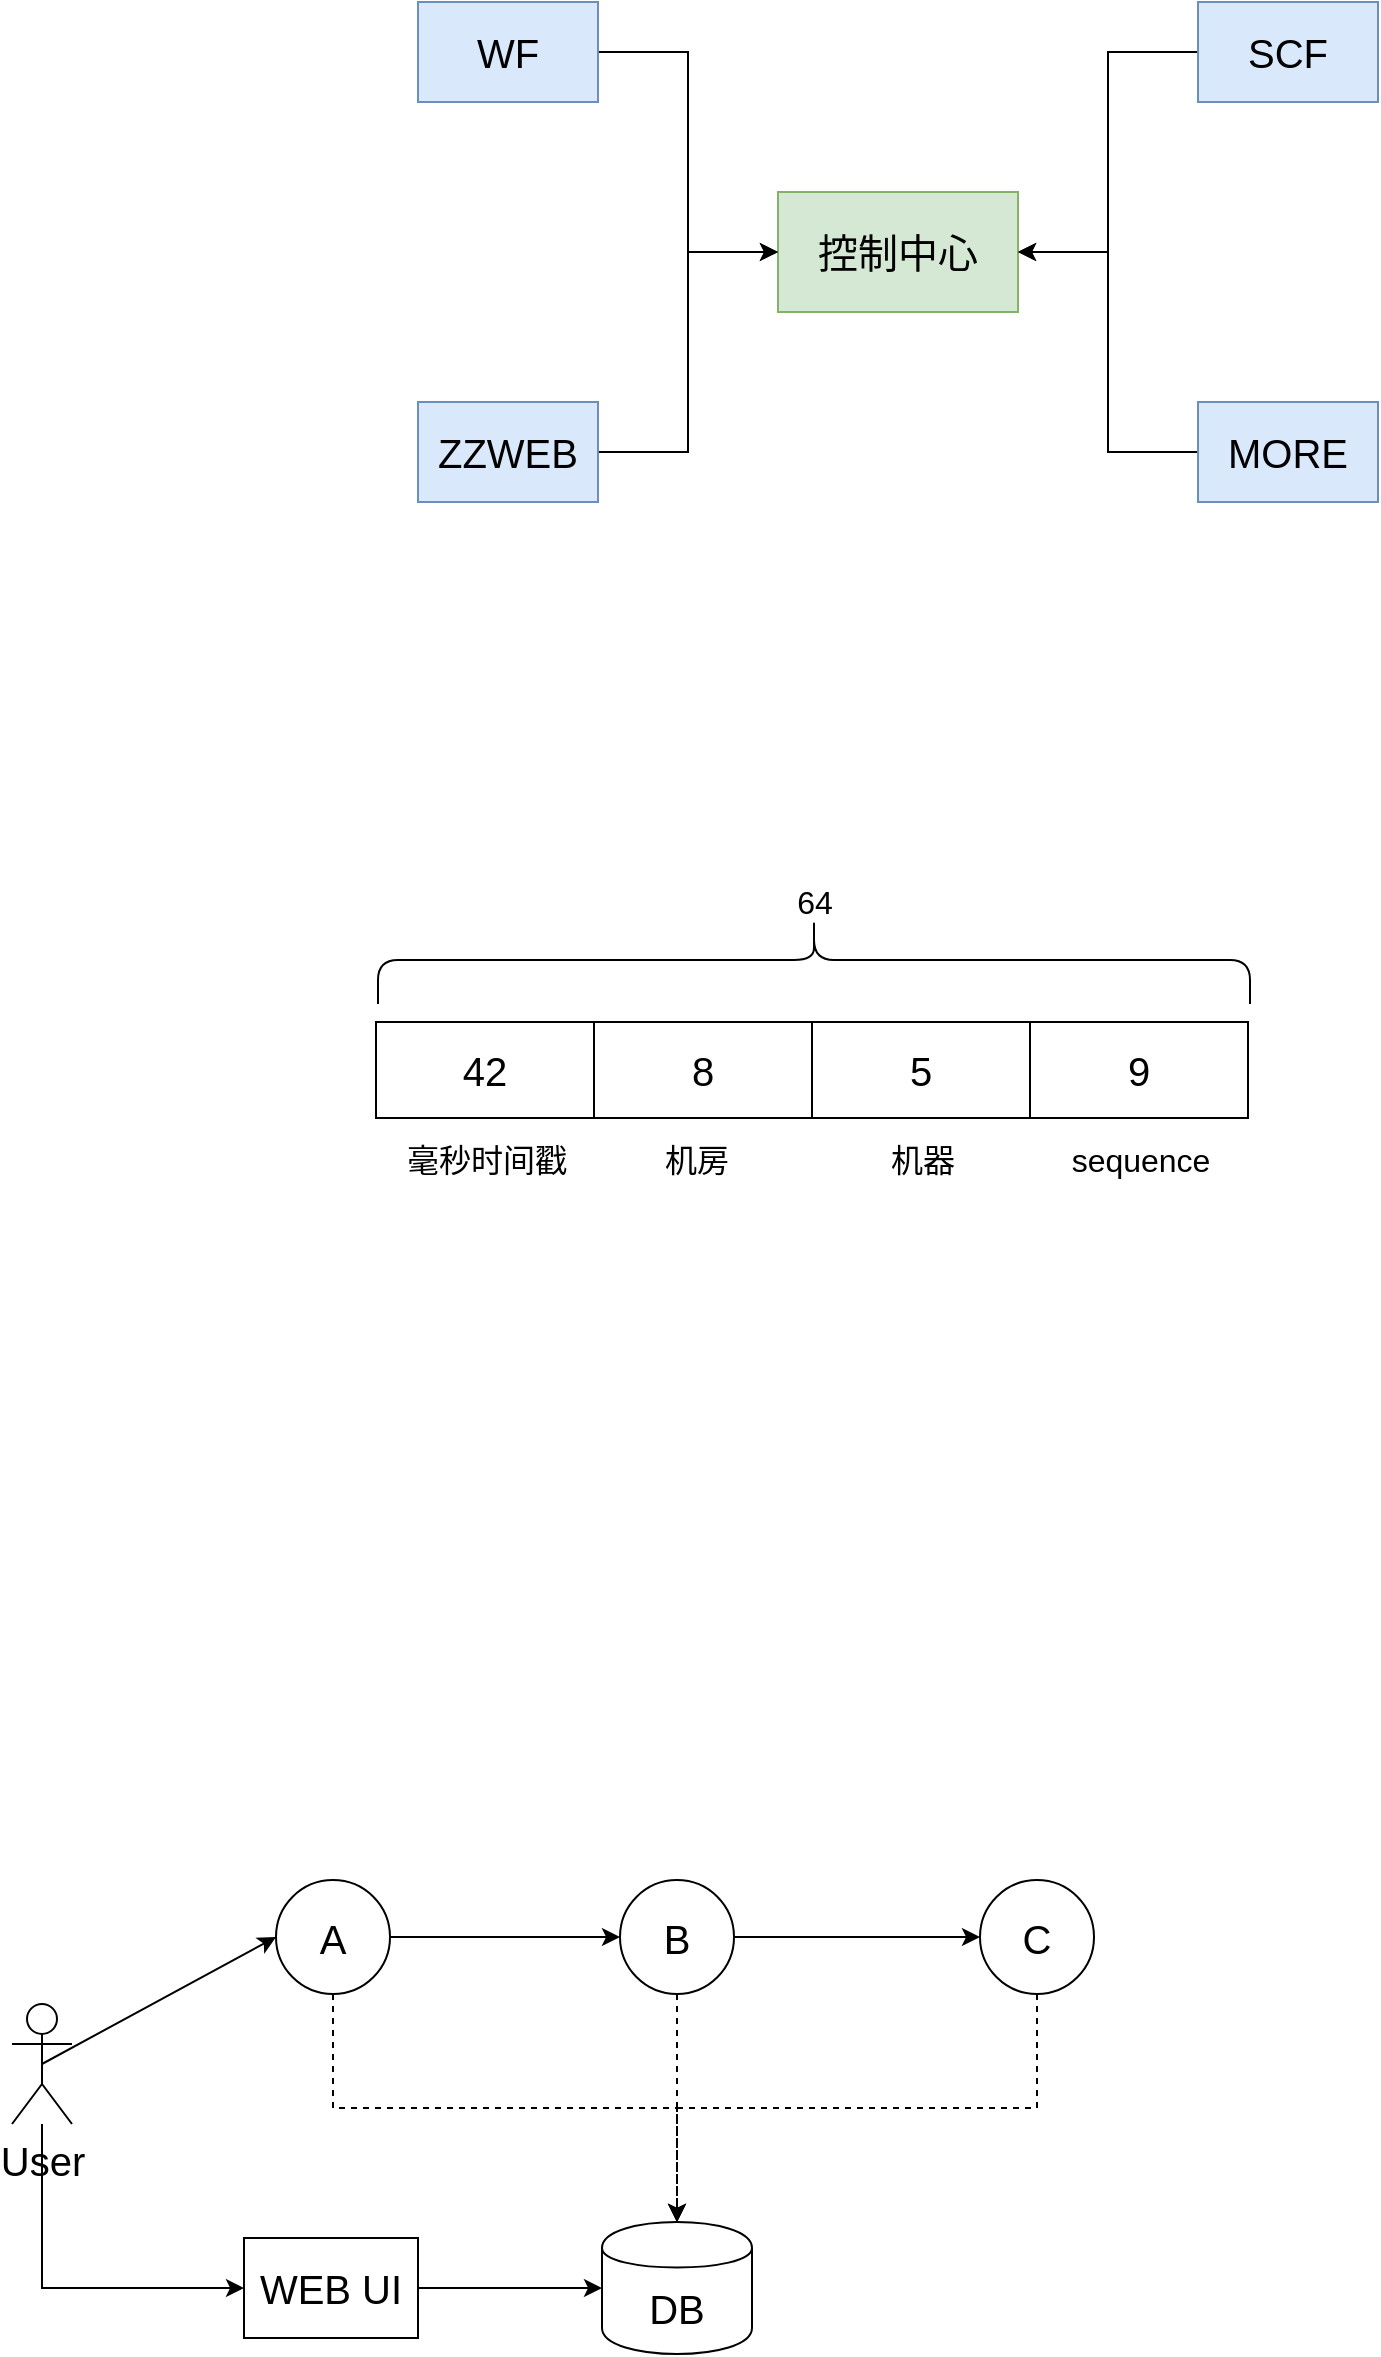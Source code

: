 <mxfile version="12.5.1" type="github">
  <diagram id="MI41HEwnZ_cgX0yhpt_V" name="Page-1">
    <mxGraphModel dx="906" dy="768" grid="0" gridSize="10" guides="1" tooltips="1" connect="1" arrows="1" fold="1" page="0" pageScale="1" pageWidth="827" pageHeight="1169" math="0" shadow="0">
      <root>
        <mxCell id="0"/>
        <mxCell id="1" parent="0"/>
        <mxCell id="NzO1V8_BtuNK1AmFQ2AI-1" value="&lt;font style=&quot;font-size: 20px&quot;&gt;控制中心&lt;/font&gt;" style="rounded=0;whiteSpace=wrap;html=1;fillColor=#d5e8d4;strokeColor=#82b366;" parent="1" vertex="1">
          <mxGeometry x="400" y="335" width="120" height="60" as="geometry"/>
        </mxCell>
        <mxCell id="NzO1V8_BtuNK1AmFQ2AI-9" style="edgeStyle=orthogonalEdgeStyle;rounded=0;orthogonalLoop=1;jettySize=auto;html=1;exitX=1;exitY=0.5;exitDx=0;exitDy=0;entryX=0;entryY=0.5;entryDx=0;entryDy=0;" parent="1" source="NzO1V8_BtuNK1AmFQ2AI-3" target="NzO1V8_BtuNK1AmFQ2AI-1" edge="1">
          <mxGeometry relative="1" as="geometry"/>
        </mxCell>
        <mxCell id="NzO1V8_BtuNK1AmFQ2AI-3" value="&lt;font style=&quot;font-size: 20px&quot;&gt;WF&lt;/font&gt;" style="rounded=0;whiteSpace=wrap;html=1;fillColor=#dae8fc;strokeColor=#6c8ebf;" parent="1" vertex="1">
          <mxGeometry x="220" y="240" width="90" height="50" as="geometry"/>
        </mxCell>
        <mxCell id="NzO1V8_BtuNK1AmFQ2AI-10" style="edgeStyle=orthogonalEdgeStyle;rounded=0;orthogonalLoop=1;jettySize=auto;html=1;exitX=1;exitY=0.5;exitDx=0;exitDy=0;entryX=0;entryY=0.5;entryDx=0;entryDy=0;" parent="1" source="NzO1V8_BtuNK1AmFQ2AI-4" target="NzO1V8_BtuNK1AmFQ2AI-1" edge="1">
          <mxGeometry relative="1" as="geometry"/>
        </mxCell>
        <mxCell id="NzO1V8_BtuNK1AmFQ2AI-4" value="&lt;font style=&quot;font-size: 20px&quot;&gt;ZZWEB&lt;/font&gt;" style="rounded=0;whiteSpace=wrap;html=1;fillColor=#dae8fc;strokeColor=#6c8ebf;" parent="1" vertex="1">
          <mxGeometry x="220" y="440" width="90" height="50" as="geometry"/>
        </mxCell>
        <mxCell id="NzO1V8_BtuNK1AmFQ2AI-11" style="edgeStyle=orthogonalEdgeStyle;rounded=0;orthogonalLoop=1;jettySize=auto;html=1;exitX=0;exitY=0.5;exitDx=0;exitDy=0;entryX=1;entryY=0.5;entryDx=0;entryDy=0;" parent="1" source="NzO1V8_BtuNK1AmFQ2AI-7" target="NzO1V8_BtuNK1AmFQ2AI-1" edge="1">
          <mxGeometry relative="1" as="geometry"/>
        </mxCell>
        <mxCell id="NzO1V8_BtuNK1AmFQ2AI-7" value="&lt;font style=&quot;font-size: 20px&quot;&gt;SCF&lt;/font&gt;" style="rounded=0;whiteSpace=wrap;html=1;fillColor=#dae8fc;strokeColor=#6c8ebf;" parent="1" vertex="1">
          <mxGeometry x="610" y="240" width="90" height="50" as="geometry"/>
        </mxCell>
        <mxCell id="NzO1V8_BtuNK1AmFQ2AI-13" style="edgeStyle=orthogonalEdgeStyle;rounded=0;orthogonalLoop=1;jettySize=auto;html=1;exitX=0;exitY=0.5;exitDx=0;exitDy=0;entryX=1;entryY=0.5;entryDx=0;entryDy=0;" parent="1" source="NzO1V8_BtuNK1AmFQ2AI-8" target="NzO1V8_BtuNK1AmFQ2AI-1" edge="1">
          <mxGeometry relative="1" as="geometry"/>
        </mxCell>
        <mxCell id="NzO1V8_BtuNK1AmFQ2AI-8" value="&lt;span style=&quot;font-size: 20px&quot;&gt;MORE&lt;/span&gt;" style="rounded=0;whiteSpace=wrap;html=1;fillColor=#dae8fc;strokeColor=#6c8ebf;" parent="1" vertex="1">
          <mxGeometry x="610" y="440" width="90" height="50" as="geometry"/>
        </mxCell>
        <mxCell id="NikfKRMjYVJevgFVSRkE-1" value="&lt;font style=&quot;font-size: 20px&quot;&gt;42&lt;/font&gt;" style="rounded=0;whiteSpace=wrap;html=1;" vertex="1" parent="1">
          <mxGeometry x="199" y="750" width="109" height="48" as="geometry"/>
        </mxCell>
        <mxCell id="NikfKRMjYVJevgFVSRkE-2" value="&lt;font style=&quot;font-size: 20px&quot;&gt;8&lt;/font&gt;" style="rounded=0;whiteSpace=wrap;html=1;" vertex="1" parent="1">
          <mxGeometry x="308" y="750" width="109" height="48" as="geometry"/>
        </mxCell>
        <mxCell id="NikfKRMjYVJevgFVSRkE-3" value="&lt;font style=&quot;font-size: 20px&quot;&gt;5&lt;/font&gt;" style="rounded=0;whiteSpace=wrap;html=1;" vertex="1" parent="1">
          <mxGeometry x="417" y="750" width="109" height="48" as="geometry"/>
        </mxCell>
        <mxCell id="NikfKRMjYVJevgFVSRkE-4" value="&lt;font style=&quot;font-size: 20px&quot;&gt;9&lt;/font&gt;" style="rounded=0;whiteSpace=wrap;html=1;" vertex="1" parent="1">
          <mxGeometry x="526" y="750" width="109" height="48" as="geometry"/>
        </mxCell>
        <mxCell id="NikfKRMjYVJevgFVSRkE-5" value="&lt;font style=&quot;font-size: 16px&quot;&gt;毫秒时间戳&lt;/font&gt;" style="text;html=1;align=center;verticalAlign=middle;resizable=0;points=[];autosize=1;" vertex="1" parent="1">
          <mxGeometry x="208.5" y="809" width="90" height="19" as="geometry"/>
        </mxCell>
        <mxCell id="NikfKRMjYVJevgFVSRkE-6" value="&lt;font style=&quot;font-size: 16px&quot;&gt;机房&lt;/font&gt;" style="text;html=1;align=center;verticalAlign=middle;resizable=0;points=[];autosize=1;" vertex="1" parent="1">
          <mxGeometry x="338" y="809" width="42" height="19" as="geometry"/>
        </mxCell>
        <mxCell id="NikfKRMjYVJevgFVSRkE-7" value="&lt;span style=&quot;font-size: 16px&quot;&gt;机器&lt;/span&gt;" style="text;html=1;align=center;verticalAlign=middle;resizable=0;points=[];autosize=1;" vertex="1" parent="1">
          <mxGeometry x="450.5" y="809" width="42" height="19" as="geometry"/>
        </mxCell>
        <mxCell id="NikfKRMjYVJevgFVSRkE-8" value="&lt;span style=&quot;font-size: 16px&quot;&gt;sequence&lt;/span&gt;" style="text;html=1;align=center;verticalAlign=middle;resizable=0;points=[];autosize=1;" vertex="1" parent="1">
          <mxGeometry x="541.5" y="809" width="79" height="19" as="geometry"/>
        </mxCell>
        <mxCell id="NikfKRMjYVJevgFVSRkE-10" value="" style="shape=curlyBracket;whiteSpace=wrap;html=1;rounded=1;rotation=90;" vertex="1" parent="1">
          <mxGeometry x="396" y="501" width="44" height="436" as="geometry"/>
        </mxCell>
        <mxCell id="NikfKRMjYVJevgFVSRkE-11" value="&lt;font style=&quot;font-size: 16px&quot;&gt;64&lt;/font&gt;" style="text;html=1;align=center;verticalAlign=middle;resizable=0;points=[];autosize=1;" vertex="1" parent="1">
          <mxGeometry x="404" y="680" width="28" height="19" as="geometry"/>
        </mxCell>
        <mxCell id="NikfKRMjYVJevgFVSRkE-26" style="edgeStyle=orthogonalEdgeStyle;rounded=0;orthogonalLoop=1;jettySize=auto;html=1;exitX=0.5;exitY=1;exitDx=0;exitDy=0;dashed=1;" edge="1" parent="1" source="NikfKRMjYVJevgFVSRkE-12" target="NikfKRMjYVJevgFVSRkE-25">
          <mxGeometry relative="1" as="geometry"/>
        </mxCell>
        <mxCell id="NikfKRMjYVJevgFVSRkE-12" value="&lt;font style=&quot;font-size: 20px&quot;&gt;A&lt;/font&gt;" style="ellipse;whiteSpace=wrap;html=1;aspect=fixed;" vertex="1" parent="1">
          <mxGeometry x="149" y="1179" width="57" height="57" as="geometry"/>
        </mxCell>
        <mxCell id="NikfKRMjYVJevgFVSRkE-27" style="edgeStyle=orthogonalEdgeStyle;rounded=0;orthogonalLoop=1;jettySize=auto;html=1;exitX=0.5;exitY=1;exitDx=0;exitDy=0;dashed=1;" edge="1" parent="1" source="NikfKRMjYVJevgFVSRkE-14" target="NikfKRMjYVJevgFVSRkE-25">
          <mxGeometry relative="1" as="geometry"/>
        </mxCell>
        <mxCell id="NikfKRMjYVJevgFVSRkE-14" value="&lt;span style=&quot;font-size: 20px&quot;&gt;B&lt;/span&gt;" style="ellipse;whiteSpace=wrap;html=1;aspect=fixed;" vertex="1" parent="1">
          <mxGeometry x="321" y="1179" width="57" height="57" as="geometry"/>
        </mxCell>
        <mxCell id="NikfKRMjYVJevgFVSRkE-28" style="edgeStyle=orthogonalEdgeStyle;rounded=0;orthogonalLoop=1;jettySize=auto;html=1;exitX=0.5;exitY=1;exitDx=0;exitDy=0;entryX=0.5;entryY=0;entryDx=0;entryDy=0;dashed=1;" edge="1" parent="1" source="NikfKRMjYVJevgFVSRkE-17" target="NikfKRMjYVJevgFVSRkE-25">
          <mxGeometry relative="1" as="geometry"/>
        </mxCell>
        <mxCell id="NikfKRMjYVJevgFVSRkE-17" value="&lt;span style=&quot;font-size: 20px&quot;&gt;C&lt;/span&gt;" style="ellipse;whiteSpace=wrap;html=1;aspect=fixed;" vertex="1" parent="1">
          <mxGeometry x="501" y="1179" width="57" height="57" as="geometry"/>
        </mxCell>
        <mxCell id="NikfKRMjYVJevgFVSRkE-20" value="" style="endArrow=classic;html=1;exitX=1;exitY=0.5;exitDx=0;exitDy=0;entryX=0;entryY=0.5;entryDx=0;entryDy=0;" edge="1" parent="1" source="NikfKRMjYVJevgFVSRkE-12" target="NikfKRMjYVJevgFVSRkE-14">
          <mxGeometry width="50" height="50" relative="1" as="geometry">
            <mxPoint x="216" y="1217.5" as="sourcePoint"/>
            <mxPoint x="301" y="1127.5" as="targetPoint"/>
          </mxGeometry>
        </mxCell>
        <mxCell id="NikfKRMjYVJevgFVSRkE-23" value="" style="endArrow=classic;html=1;exitX=1;exitY=0.5;exitDx=0;exitDy=0;entryX=0;entryY=0.5;entryDx=0;entryDy=0;" edge="1" parent="1" source="NikfKRMjYVJevgFVSRkE-14" target="NikfKRMjYVJevgFVSRkE-17">
          <mxGeometry width="50" height="50" relative="1" as="geometry">
            <mxPoint x="388" y="1127.5" as="sourcePoint"/>
            <mxPoint x="491" y="1208.5" as="targetPoint"/>
          </mxGeometry>
        </mxCell>
        <mxCell id="NikfKRMjYVJevgFVSRkE-34" style="edgeStyle=orthogonalEdgeStyle;rounded=0;orthogonalLoop=1;jettySize=auto;html=1;exitX=0;exitY=0.5;exitDx=0;exitDy=0;endArrow=none;endFill=0;startArrow=classic;startFill=1;" edge="1" parent="1" source="NikfKRMjYVJevgFVSRkE-25" target="NikfKRMjYVJevgFVSRkE-33">
          <mxGeometry relative="1" as="geometry"/>
        </mxCell>
        <mxCell id="NikfKRMjYVJevgFVSRkE-25" value="&lt;font style=&quot;font-size: 20px&quot;&gt;DB&lt;/font&gt;" style="shape=cylinder;whiteSpace=wrap;html=1;boundedLbl=1;backgroundOutline=1;" vertex="1" parent="1">
          <mxGeometry x="312" y="1350" width="75" height="66" as="geometry"/>
        </mxCell>
        <mxCell id="NikfKRMjYVJevgFVSRkE-29" value="&lt;font style=&quot;font-size: 20px&quot;&gt;User&lt;/font&gt;" style="shape=umlActor;verticalLabelPosition=bottom;labelBackgroundColor=#ffffff;verticalAlign=top;html=1;outlineConnect=0;" vertex="1" parent="1">
          <mxGeometry x="17" y="1241" width="30" height="60" as="geometry"/>
        </mxCell>
        <mxCell id="NikfKRMjYVJevgFVSRkE-35" style="edgeStyle=orthogonalEdgeStyle;rounded=0;orthogonalLoop=1;jettySize=auto;html=1;exitX=0;exitY=0.5;exitDx=0;exitDy=0;startArrow=classic;startFill=1;endArrow=none;endFill=0;" edge="1" parent="1" source="NikfKRMjYVJevgFVSRkE-33" target="NikfKRMjYVJevgFVSRkE-29">
          <mxGeometry relative="1" as="geometry"/>
        </mxCell>
        <mxCell id="NikfKRMjYVJevgFVSRkE-33" value="&lt;font style=&quot;font-size: 20px&quot;&gt;WEB UI&lt;/font&gt;" style="rounded=0;whiteSpace=wrap;html=1;" vertex="1" parent="1">
          <mxGeometry x="133" y="1358" width="87" height="50" as="geometry"/>
        </mxCell>
        <mxCell id="NikfKRMjYVJevgFVSRkE-36" value="" style="endArrow=classic;html=1;exitX=0.5;exitY=0.5;exitDx=0;exitDy=0;exitPerimeter=0;entryX=0;entryY=0.5;entryDx=0;entryDy=0;" edge="1" parent="1" source="NikfKRMjYVJevgFVSRkE-29" target="NikfKRMjYVJevgFVSRkE-12">
          <mxGeometry width="50" height="50" relative="1" as="geometry">
            <mxPoint x="-189" y="1272" as="sourcePoint"/>
            <mxPoint x="-139" y="1222" as="targetPoint"/>
          </mxGeometry>
        </mxCell>
      </root>
    </mxGraphModel>
  </diagram>
</mxfile>
